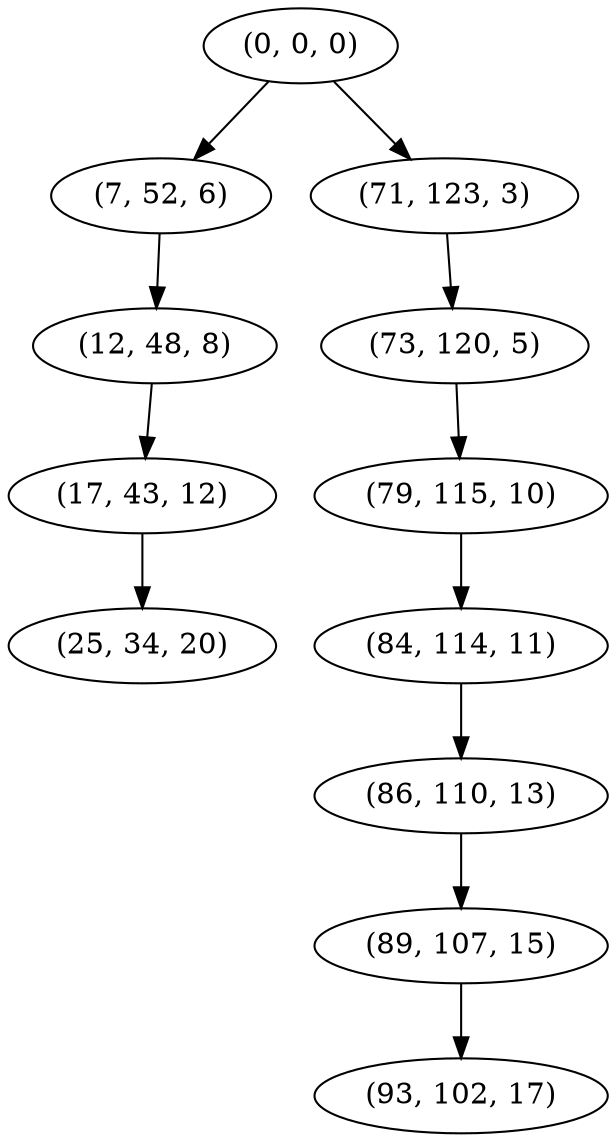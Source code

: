 digraph tree {
    "(0, 0, 0)";
    "(7, 52, 6)";
    "(12, 48, 8)";
    "(17, 43, 12)";
    "(25, 34, 20)";
    "(71, 123, 3)";
    "(73, 120, 5)";
    "(79, 115, 10)";
    "(84, 114, 11)";
    "(86, 110, 13)";
    "(89, 107, 15)";
    "(93, 102, 17)";
    "(0, 0, 0)" -> "(7, 52, 6)";
    "(0, 0, 0)" -> "(71, 123, 3)";
    "(7, 52, 6)" -> "(12, 48, 8)";
    "(12, 48, 8)" -> "(17, 43, 12)";
    "(17, 43, 12)" -> "(25, 34, 20)";
    "(71, 123, 3)" -> "(73, 120, 5)";
    "(73, 120, 5)" -> "(79, 115, 10)";
    "(79, 115, 10)" -> "(84, 114, 11)";
    "(84, 114, 11)" -> "(86, 110, 13)";
    "(86, 110, 13)" -> "(89, 107, 15)";
    "(89, 107, 15)" -> "(93, 102, 17)";
}
